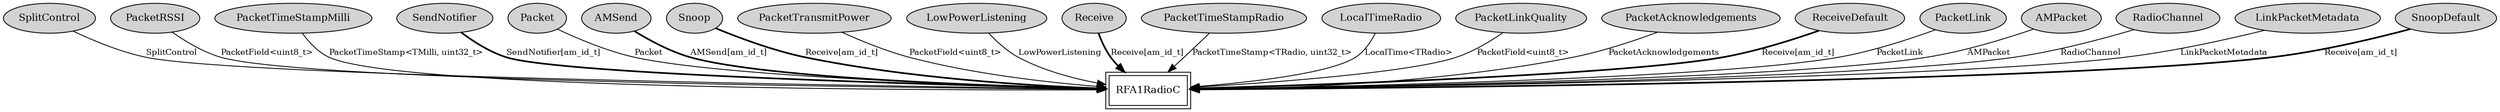 digraph "tos.chips.atm128rfa1.radio.RFA1ActiveMessageC" {
  n0x40810e88 [shape=ellipse, style=filled, label="SplitControl", fontsize=12];
  "RFA1RadioC" [fontsize=12, shape=box,peripheries=2, URL="../chtml/tos.chips.atm128rfa1.radio.RFA1RadioC.html"];
  n0x408338a0 [shape=ellipse, style=filled, label="PacketRSSI", fontsize=12];
  "RFA1RadioC" [fontsize=12, shape=box,peripheries=2, URL="../chtml/tos.chips.atm128rfa1.radio.RFA1RadioC.html"];
  n0x4082b130 [shape=ellipse, style=filled, label="PacketTimeStampMilli", fontsize=12];
  "RFA1RadioC" [fontsize=12, shape=box,peripheries=2, URL="../chtml/tos.chips.atm128rfa1.radio.RFA1RadioC.html"];
  n0x40825e68 [shape=ellipse, style=filled, label="SendNotifier", fontsize=12];
  "RFA1RadioC" [fontsize=12, shape=box,peripheries=2, URL="../chtml/tos.chips.atm128rfa1.radio.RFA1RadioC.html"];
  n0x40823010 [shape=ellipse, style=filled, label="Packet", fontsize=12];
  "RFA1RadioC" [fontsize=12, shape=box,peripheries=2, URL="../chtml/tos.chips.atm128rfa1.radio.RFA1RadioC.html"];
  n0x40826770 [shape=ellipse, style=filled, label="AMSend", fontsize=12];
  "RFA1RadioC" [fontsize=12, shape=box,peripheries=2, URL="../chtml/tos.chips.atm128rfa1.radio.RFA1RadioC.html"];
  n0x408257f0 [shape=ellipse, style=filled, label="Snoop", fontsize=12];
  "RFA1RadioC" [fontsize=12, shape=box,peripheries=2, URL="../chtml/tos.chips.atm128rfa1.radio.RFA1RadioC.html"];
  n0x40834530 [shape=ellipse, style=filled, label="PacketTransmitPower", fontsize=12];
  "RFA1RadioC" [fontsize=12, shape=box,peripheries=2, URL="../chtml/tos.chips.atm128rfa1.radio.RFA1RadioC.html"];
  n0x40822978 [shape=ellipse, style=filled, label="LowPowerListening", fontsize=12];
  "RFA1RadioC" [fontsize=12, shape=box,peripheries=2, URL="../chtml/tos.chips.atm128rfa1.radio.RFA1RadioC.html"];
  n0x40825158 [shape=ellipse, style=filled, label="Receive", fontsize=12];
  "RFA1RadioC" [fontsize=12, shape=box,peripheries=2, URL="../chtml/tos.chips.atm128rfa1.radio.RFA1RadioC.html"];
  n0x40830750 [shape=ellipse, style=filled, label="PacketTimeStampRadio", fontsize=12];
  "RFA1RadioC" [fontsize=12, shape=box,peripheries=2, URL="../chtml/tos.chips.atm128rfa1.radio.RFA1RadioC.html"];
  n0x4082dba0 [shape=ellipse, style=filled, label="LocalTimeRadio", fontsize=12];
  "RFA1RadioC" [fontsize=12, shape=box,peripheries=2, URL="../chtml/tos.chips.atm128rfa1.radio.RFA1RadioC.html"];
  n0x4081f0e0 [shape=ellipse, style=filled, label="PacketLinkQuality", fontsize=12];
  "RFA1RadioC" [fontsize=12, shape=box,peripheries=2, URL="../chtml/tos.chips.atm128rfa1.radio.RFA1RadioC.html"];
  n0x408223f0 [shape=ellipse, style=filled, label="PacketAcknowledgements", fontsize=12];
  "RFA1RadioC" [fontsize=12, shape=box,peripheries=2, URL="../chtml/tos.chips.atm128rfa1.radio.RFA1RadioC.html"];
  n0x40824578 [shape=ellipse, style=filled, label="ReceiveDefault", fontsize=12];
  "RFA1RadioC" [fontsize=12, shape=box,peripheries=2, URL="../chtml/tos.chips.atm128rfa1.radio.RFA1RadioC.html"];
  n0x40821010 [shape=ellipse, style=filled, label="PacketLink", fontsize=12];
  "RFA1RadioC" [fontsize=12, shape=box,peripheries=2, URL="../chtml/tos.chips.atm128rfa1.radio.RFA1RadioC.html"];
  n0x40823700 [shape=ellipse, style=filled, label="AMPacket", fontsize=12];
  "RFA1RadioC" [fontsize=12, shape=box,peripheries=2, URL="../chtml/tos.chips.atm128rfa1.radio.RFA1RadioC.html"];
  n0x4081e950 [shape=ellipse, style=filled, label="RadioChannel", fontsize=12];
  "RFA1RadioC" [fontsize=12, shape=box,peripheries=2, URL="../chtml/tos.chips.atm128rfa1.radio.RFA1RadioC.html"];
  n0x4082e978 [shape=ellipse, style=filled, label="LinkPacketMetadata", fontsize=12];
  "RFA1RadioC" [fontsize=12, shape=box,peripheries=2, URL="../chtml/tos.chips.atm128rfa1.radio.RFA1RadioC.html"];
  n0x40824c58 [shape=ellipse, style=filled, label="SnoopDefault", fontsize=12];
  "RFA1RadioC" [fontsize=12, shape=box,peripheries=2, URL="../chtml/tos.chips.atm128rfa1.radio.RFA1RadioC.html"];
  "n0x40810e88" -> "RFA1RadioC" [label="SplitControl", URL="../ihtml/tos.interfaces.SplitControl.html", fontsize=10];
  "n0x408338a0" -> "RFA1RadioC" [label="PacketField<uint8_t>", URL="../ihtml/tos.lib.rfxlink.util.PacketField.html", fontsize=10];
  "n0x4082b130" -> "RFA1RadioC" [label="PacketTimeStamp<TMilli, uint32_t>", URL="../ihtml/tos.interfaces.PacketTimeStamp.html", fontsize=10];
  "n0x40825e68" -> "RFA1RadioC" [label="SendNotifier[am_id_t]", style=bold, URL="../ihtml/tos.interfaces.SendNotifier.html", fontsize=10];
  "n0x40823010" -> "RFA1RadioC" [label="Packet", URL="../ihtml/tos.interfaces.Packet.html", fontsize=10];
  "n0x40826770" -> "RFA1RadioC" [label="AMSend[am_id_t]", style=bold, URL="../ihtml/tos.interfaces.AMSend.html", fontsize=10];
  "n0x408257f0" -> "RFA1RadioC" [label="Receive[am_id_t]", style=bold, URL="../ihtml/tos.interfaces.Receive.html", fontsize=10];
  "n0x40834530" -> "RFA1RadioC" [label="PacketField<uint8_t>", URL="../ihtml/tos.lib.rfxlink.util.PacketField.html", fontsize=10];
  "n0x40822978" -> "RFA1RadioC" [label="LowPowerListening", URL="../ihtml/tos.interfaces.LowPowerListening.html", fontsize=10];
  "n0x40825158" -> "RFA1RadioC" [label="Receive[am_id_t]", style=bold, URL="../ihtml/tos.interfaces.Receive.html", fontsize=10];
  "n0x40830750" -> "RFA1RadioC" [label="PacketTimeStamp<TRadio, uint32_t>", URL="../ihtml/tos.interfaces.PacketTimeStamp.html", fontsize=10];
  "n0x4082dba0" -> "RFA1RadioC" [label="LocalTime<TRadio>", URL="../ihtml/tos.lib.timer.LocalTime.html", fontsize=10];
  "n0x4081f0e0" -> "RFA1RadioC" [label="PacketField<uint8_t>", URL="../ihtml/tos.lib.rfxlink.util.PacketField.html", fontsize=10];
  "n0x408223f0" -> "RFA1RadioC" [label="PacketAcknowledgements", URL="../ihtml/tos.interfaces.PacketAcknowledgements.html", fontsize=10];
  "n0x40824578" -> "RFA1RadioC" [label="Receive[am_id_t]", style=bold, URL="../ihtml/tos.interfaces.Receive.html", fontsize=10];
  "n0x40821010" -> "RFA1RadioC" [label="PacketLink", URL="../ihtml/tos.interfaces.PacketLink.html", fontsize=10];
  "n0x40823700" -> "RFA1RadioC" [label="AMPacket", URL="../ihtml/tos.interfaces.AMPacket.html", fontsize=10];
  "n0x4081e950" -> "RFA1RadioC" [label="RadioChannel", URL="../ihtml/tos.lib.rfxlink.util.RadioChannel.html", fontsize=10];
  "n0x4082e978" -> "RFA1RadioC" [label="LinkPacketMetadata", URL="../ihtml/tos.interfaces.LinkPacketMetadata.html", fontsize=10];
  "n0x40824c58" -> "RFA1RadioC" [label="Receive[am_id_t]", style=bold, URL="../ihtml/tos.interfaces.Receive.html", fontsize=10];
}
